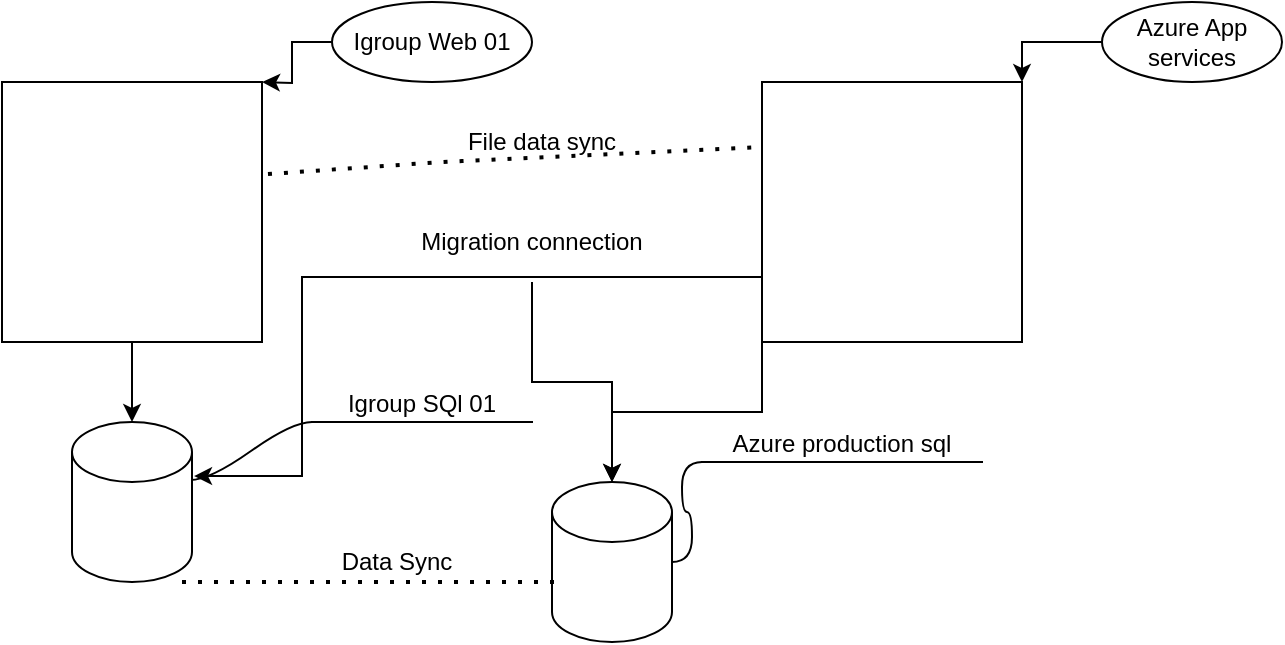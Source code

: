 <mxfile version="13.6.2" type="github">
  <diagram id="ySlxF4ncAt-DPtO_EYwo" name="Page-1">
    <mxGraphModel dx="786" dy="514" grid="1" gridSize="10" guides="1" tooltips="1" connect="1" arrows="1" fold="1" page="1" pageScale="1" pageWidth="850" pageHeight="1100" math="0" shadow="0">
      <root>
        <mxCell id="0" />
        <mxCell id="1" parent="0" />
        <mxCell id="skakLKX9RZtpJJZrX6Nr-9" style="edgeStyle=orthogonalEdgeStyle;rounded=0;orthogonalLoop=1;jettySize=auto;html=1;exitX=0.5;exitY=1;exitDx=0;exitDy=0;entryX=0.5;entryY=0;entryDx=0;entryDy=0;" edge="1" parent="1" source="skakLKX9RZtpJJZrX6Nr-1">
          <mxGeometry relative="1" as="geometry">
            <mxPoint x="185" y="280" as="targetPoint" />
          </mxGeometry>
        </mxCell>
        <mxCell id="skakLKX9RZtpJJZrX6Nr-1" value="" style="whiteSpace=wrap;html=1;aspect=fixed;" vertex="1" parent="1">
          <mxGeometry x="120" y="110" width="130" height="130" as="geometry" />
        </mxCell>
        <mxCell id="skakLKX9RZtpJJZrX6Nr-8" style="edgeStyle=orthogonalEdgeStyle;rounded=0;orthogonalLoop=1;jettySize=auto;html=1;" edge="1" parent="1" source="skakLKX9RZtpJJZrX6Nr-2">
          <mxGeometry relative="1" as="geometry">
            <mxPoint x="250" y="110" as="targetPoint" />
          </mxGeometry>
        </mxCell>
        <mxCell id="skakLKX9RZtpJJZrX6Nr-2" value="Igroup Web 01" style="ellipse;whiteSpace=wrap;html=1;align=center;newEdgeStyle={&quot;edgeStyle&quot;:&quot;entityRelationEdgeStyle&quot;,&quot;startArrow&quot;:&quot;none&quot;,&quot;endArrow&quot;:&quot;none&quot;,&quot;segment&quot;:10,&quot;curved&quot;:1};treeFolding=1;treeMoving=1;" vertex="1" parent="1">
          <mxGeometry x="285" y="70" width="100" height="40" as="geometry" />
        </mxCell>
        <mxCell id="skakLKX9RZtpJJZrX6Nr-4" value="Igroup SQl 01" style="whiteSpace=wrap;html=1;shape=partialRectangle;top=0;left=0;bottom=1;right=0;points=[[0,1],[1,1]];fillColor=none;align=center;verticalAlign=bottom;routingCenterY=0.5;snapToPoint=1;recursiveResize=0;autosize=1;treeFolding=1;treeMoving=1;newEdgeStyle={&quot;edgeStyle&quot;:&quot;entityRelationEdgeStyle&quot;,&quot;startArrow&quot;:&quot;none&quot;,&quot;endArrow&quot;:&quot;none&quot;,&quot;segment&quot;:10,&quot;curved&quot;:1};" vertex="1" parent="1">
          <mxGeometry x="275" y="260" width="110" height="20" as="geometry" />
        </mxCell>
        <mxCell id="skakLKX9RZtpJJZrX6Nr-5" value="" style="edgeStyle=entityRelationEdgeStyle;startArrow=none;endArrow=none;segment=10;curved=1;exitX=0.983;exitY=0.363;exitDx=0;exitDy=0;exitPerimeter=0;" edge="1" target="skakLKX9RZtpJJZrX6Nr-4" parent="1" source="skakLKX9RZtpJJZrX6Nr-15">
          <mxGeometry relative="1" as="geometry">
            <mxPoint x="250" y="300" as="sourcePoint" />
          </mxGeometry>
        </mxCell>
        <mxCell id="skakLKX9RZtpJJZrX6Nr-11" value="" style="shape=cylinder2;whiteSpace=wrap;html=1;boundedLbl=1;backgroundOutline=1;size=15;" vertex="1" parent="1">
          <mxGeometry x="395" y="310" width="60" height="80" as="geometry" />
        </mxCell>
        <mxCell id="skakLKX9RZtpJJZrX6Nr-13" value="Azure production sql" style="whiteSpace=wrap;html=1;shape=partialRectangle;top=0;left=0;bottom=1;right=0;points=[[0,1],[1,1]];fillColor=none;align=center;verticalAlign=bottom;routingCenterY=0.5;snapToPoint=1;recursiveResize=0;autosize=1;treeFolding=1;treeMoving=1;newEdgeStyle={&quot;edgeStyle&quot;:&quot;entityRelationEdgeStyle&quot;,&quot;startArrow&quot;:&quot;none&quot;,&quot;endArrow&quot;:&quot;none&quot;,&quot;segment&quot;:10,&quot;curved&quot;:1};" vertex="1" parent="1">
          <mxGeometry x="470" y="280" width="140" height="20" as="geometry" />
        </mxCell>
        <mxCell id="skakLKX9RZtpJJZrX6Nr-14" value="" style="edgeStyle=entityRelationEdgeStyle;startArrow=none;endArrow=none;segment=10;curved=1;" edge="1" parent="1" target="skakLKX9RZtpJJZrX6Nr-13" source="skakLKX9RZtpJJZrX6Nr-11">
          <mxGeometry relative="1" as="geometry">
            <mxPoint x="455" y="300" as="sourcePoint" />
          </mxGeometry>
        </mxCell>
        <mxCell id="skakLKX9RZtpJJZrX6Nr-15" value="" style="shape=cylinder2;whiteSpace=wrap;html=1;boundedLbl=1;backgroundOutline=1;size=15;" vertex="1" parent="1">
          <mxGeometry x="155" y="280" width="60" height="80" as="geometry" />
        </mxCell>
        <mxCell id="skakLKX9RZtpJJZrX6Nr-16" value="" style="endArrow=none;dashed=1;html=1;dashPattern=1 3;strokeWidth=2;" edge="1" parent="1">
          <mxGeometry width="50" height="50" relative="1" as="geometry">
            <mxPoint x="210" y="360" as="sourcePoint" />
            <mxPoint x="400" y="360" as="targetPoint" />
          </mxGeometry>
        </mxCell>
        <mxCell id="skakLKX9RZtpJJZrX6Nr-17" value="Data Sync" style="text;html=1;strokeColor=none;fillColor=none;align=center;verticalAlign=middle;whiteSpace=wrap;rounded=0;" vertex="1" parent="1">
          <mxGeometry x="275" y="340" width="85" height="20" as="geometry" />
        </mxCell>
        <mxCell id="skakLKX9RZtpJJZrX6Nr-21" style="edgeStyle=orthogonalEdgeStyle;rounded=0;orthogonalLoop=1;jettySize=auto;html=1;exitX=0;exitY=1;exitDx=0;exitDy=0;" edge="1" parent="1" source="skakLKX9RZtpJJZrX6Nr-18" target="skakLKX9RZtpJJZrX6Nr-11">
          <mxGeometry relative="1" as="geometry" />
        </mxCell>
        <mxCell id="skakLKX9RZtpJJZrX6Nr-22" style="edgeStyle=orthogonalEdgeStyle;rounded=0;orthogonalLoop=1;jettySize=auto;html=1;exitX=0;exitY=0.75;exitDx=0;exitDy=0;entryX=1.017;entryY=0.338;entryDx=0;entryDy=0;entryPerimeter=0;" edge="1" parent="1" source="skakLKX9RZtpJJZrX6Nr-18" target="skakLKX9RZtpJJZrX6Nr-15">
          <mxGeometry relative="1" as="geometry">
            <mxPoint x="220" y="310" as="targetPoint" />
            <Array as="points">
              <mxPoint x="270" y="208" />
              <mxPoint x="270" y="307" />
            </Array>
          </mxGeometry>
        </mxCell>
        <mxCell id="skakLKX9RZtpJJZrX6Nr-18" value="" style="whiteSpace=wrap;html=1;aspect=fixed;" vertex="1" parent="1">
          <mxGeometry x="500" y="110" width="130" height="130" as="geometry" />
        </mxCell>
        <mxCell id="skakLKX9RZtpJJZrX6Nr-20" style="edgeStyle=orthogonalEdgeStyle;rounded=0;orthogonalLoop=1;jettySize=auto;html=1;entryX=1;entryY=0;entryDx=0;entryDy=0;" edge="1" parent="1" source="skakLKX9RZtpJJZrX6Nr-19" target="skakLKX9RZtpJJZrX6Nr-18">
          <mxGeometry relative="1" as="geometry" />
        </mxCell>
        <mxCell id="skakLKX9RZtpJJZrX6Nr-19" value="Azure App services" style="ellipse;whiteSpace=wrap;html=1;align=center;newEdgeStyle={&quot;edgeStyle&quot;:&quot;entityRelationEdgeStyle&quot;,&quot;startArrow&quot;:&quot;none&quot;,&quot;endArrow&quot;:&quot;none&quot;,&quot;segment&quot;:10,&quot;curved&quot;:1};treeFolding=1;treeMoving=1;" vertex="1" parent="1">
          <mxGeometry x="670" y="70" width="90" height="40" as="geometry" />
        </mxCell>
        <mxCell id="skakLKX9RZtpJJZrX6Nr-24" value="" style="edgeStyle=orthogonalEdgeStyle;rounded=0;orthogonalLoop=1;jettySize=auto;html=1;" edge="1" parent="1" source="skakLKX9RZtpJJZrX6Nr-23" target="skakLKX9RZtpJJZrX6Nr-11">
          <mxGeometry relative="1" as="geometry" />
        </mxCell>
        <mxCell id="skakLKX9RZtpJJZrX6Nr-23" value="Migration connection" style="text;html=1;strokeColor=none;fillColor=none;align=center;verticalAlign=middle;whiteSpace=wrap;rounded=0;" vertex="1" parent="1">
          <mxGeometry x="320" y="170" width="130" height="40" as="geometry" />
        </mxCell>
        <mxCell id="skakLKX9RZtpJJZrX6Nr-26" value="" style="endArrow=none;dashed=1;html=1;dashPattern=1 3;strokeWidth=2;exitX=1.023;exitY=0.354;exitDx=0;exitDy=0;exitPerimeter=0;entryX=0;entryY=0.25;entryDx=0;entryDy=0;" edge="1" parent="1" source="skakLKX9RZtpJJZrX6Nr-1" target="skakLKX9RZtpJJZrX6Nr-18">
          <mxGeometry width="50" height="50" relative="1" as="geometry">
            <mxPoint x="380" y="270" as="sourcePoint" />
            <mxPoint x="430" y="220" as="targetPoint" />
            <Array as="points">
              <mxPoint x="340" y="150" />
            </Array>
          </mxGeometry>
        </mxCell>
        <mxCell id="skakLKX9RZtpJJZrX6Nr-27" value="File data sync" style="text;html=1;strokeColor=none;fillColor=none;align=center;verticalAlign=middle;whiteSpace=wrap;rounded=0;" vertex="1" parent="1">
          <mxGeometry x="340" y="130" width="100" height="20" as="geometry" />
        </mxCell>
      </root>
    </mxGraphModel>
  </diagram>
</mxfile>
